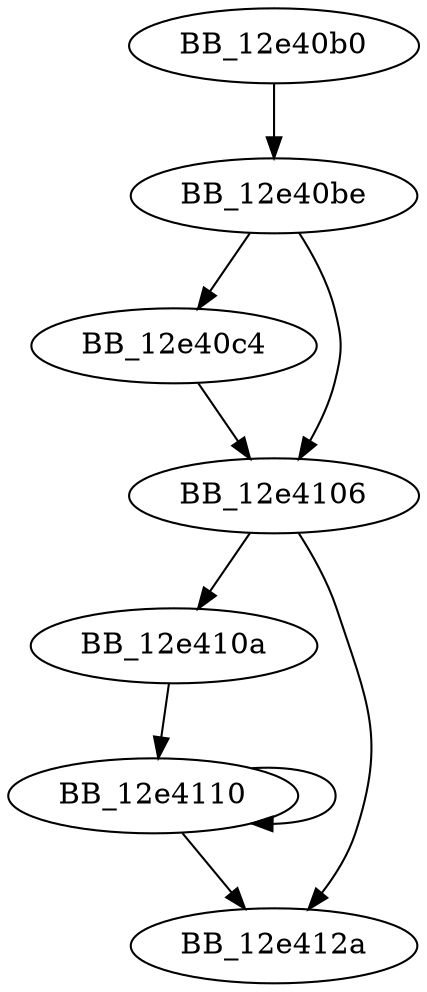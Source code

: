 DiGraph sub_12E40B0{
BB_12e40b0->BB_12e40be
BB_12e40be->BB_12e40c4
BB_12e40be->BB_12e4106
BB_12e40c4->BB_12e4106
BB_12e4106->BB_12e410a
BB_12e4106->BB_12e412a
BB_12e410a->BB_12e4110
BB_12e4110->BB_12e4110
BB_12e4110->BB_12e412a
}

